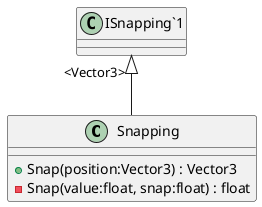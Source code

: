 @startuml
class Snapping {
    + Snap(position:Vector3) : Vector3
    - Snap(value:float, snap:float) : float
}
"ISnapping`1" "<Vector3>" <|-- Snapping
@enduml
